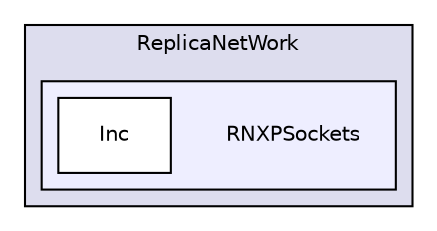 digraph "RNXPSockets" {
  compound=true
  node [ fontsize="10", fontname="Helvetica"];
  edge [ labelfontsize="10", labelfontname="Helvetica"];
  subgraph clusterdir_aef0490a20352b28c05403be9f6bb4e5 {
    graph [ bgcolor="#ddddee", pencolor="black", label="ReplicaNetWork" fontname="Helvetica", fontsize="10", URL="dir_aef0490a20352b28c05403be9f6bb4e5.html"]
  subgraph clusterdir_cfe2b1791ed6b4b07b7dd915e5ecae07 {
    graph [ bgcolor="#eeeeff", pencolor="black", label="" URL="dir_cfe2b1791ed6b4b07b7dd915e5ecae07.html"];
    dir_cfe2b1791ed6b4b07b7dd915e5ecae07 [shape=plaintext label="RNXPSockets"];
    dir_14b1382a18ed7fdaf9853085f78b0fc4 [shape=box label="Inc" color="black" fillcolor="white" style="filled" URL="dir_14b1382a18ed7fdaf9853085f78b0fc4.html"];
  }
  }
}
